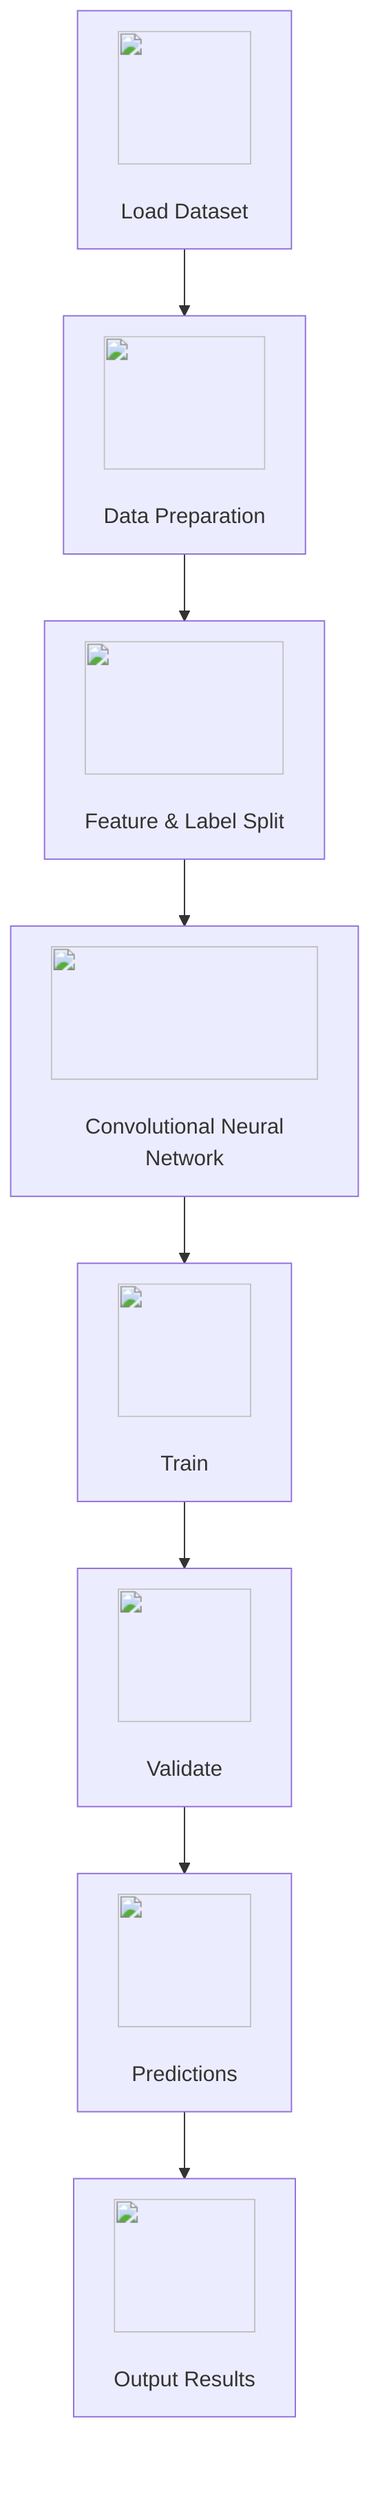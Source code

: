 graph TD;
    A["<img src='icons/file.svg' width=100 height=100/> <br/> Load Dataset"] --> B["<img src='icons/table.svg' width=100 height=100/> <br/> Data Preparation"];
    B --> C["<img src='icons/column_split.svg' width=100 height=100/> <br/> Feature & Label Split"];
    C --> D["<img src='icons/brain.svg' width=100 height=100/> <br/> Convolutional Neural Network"];
    D --> E["<img src='icons/brain.svg' width=100 height=100/> <br/> Train"];
    E --> F["<img src='icons/brain.svg' width=100 height=100/> <br/> Validate"];
    F --> G["<img src='icons/image.svg' width=100 height=100/> <br/> Predictions"];
    G --> H["<img src='icons/database.svg' width=100 height=100/> <br/> Output Results"];